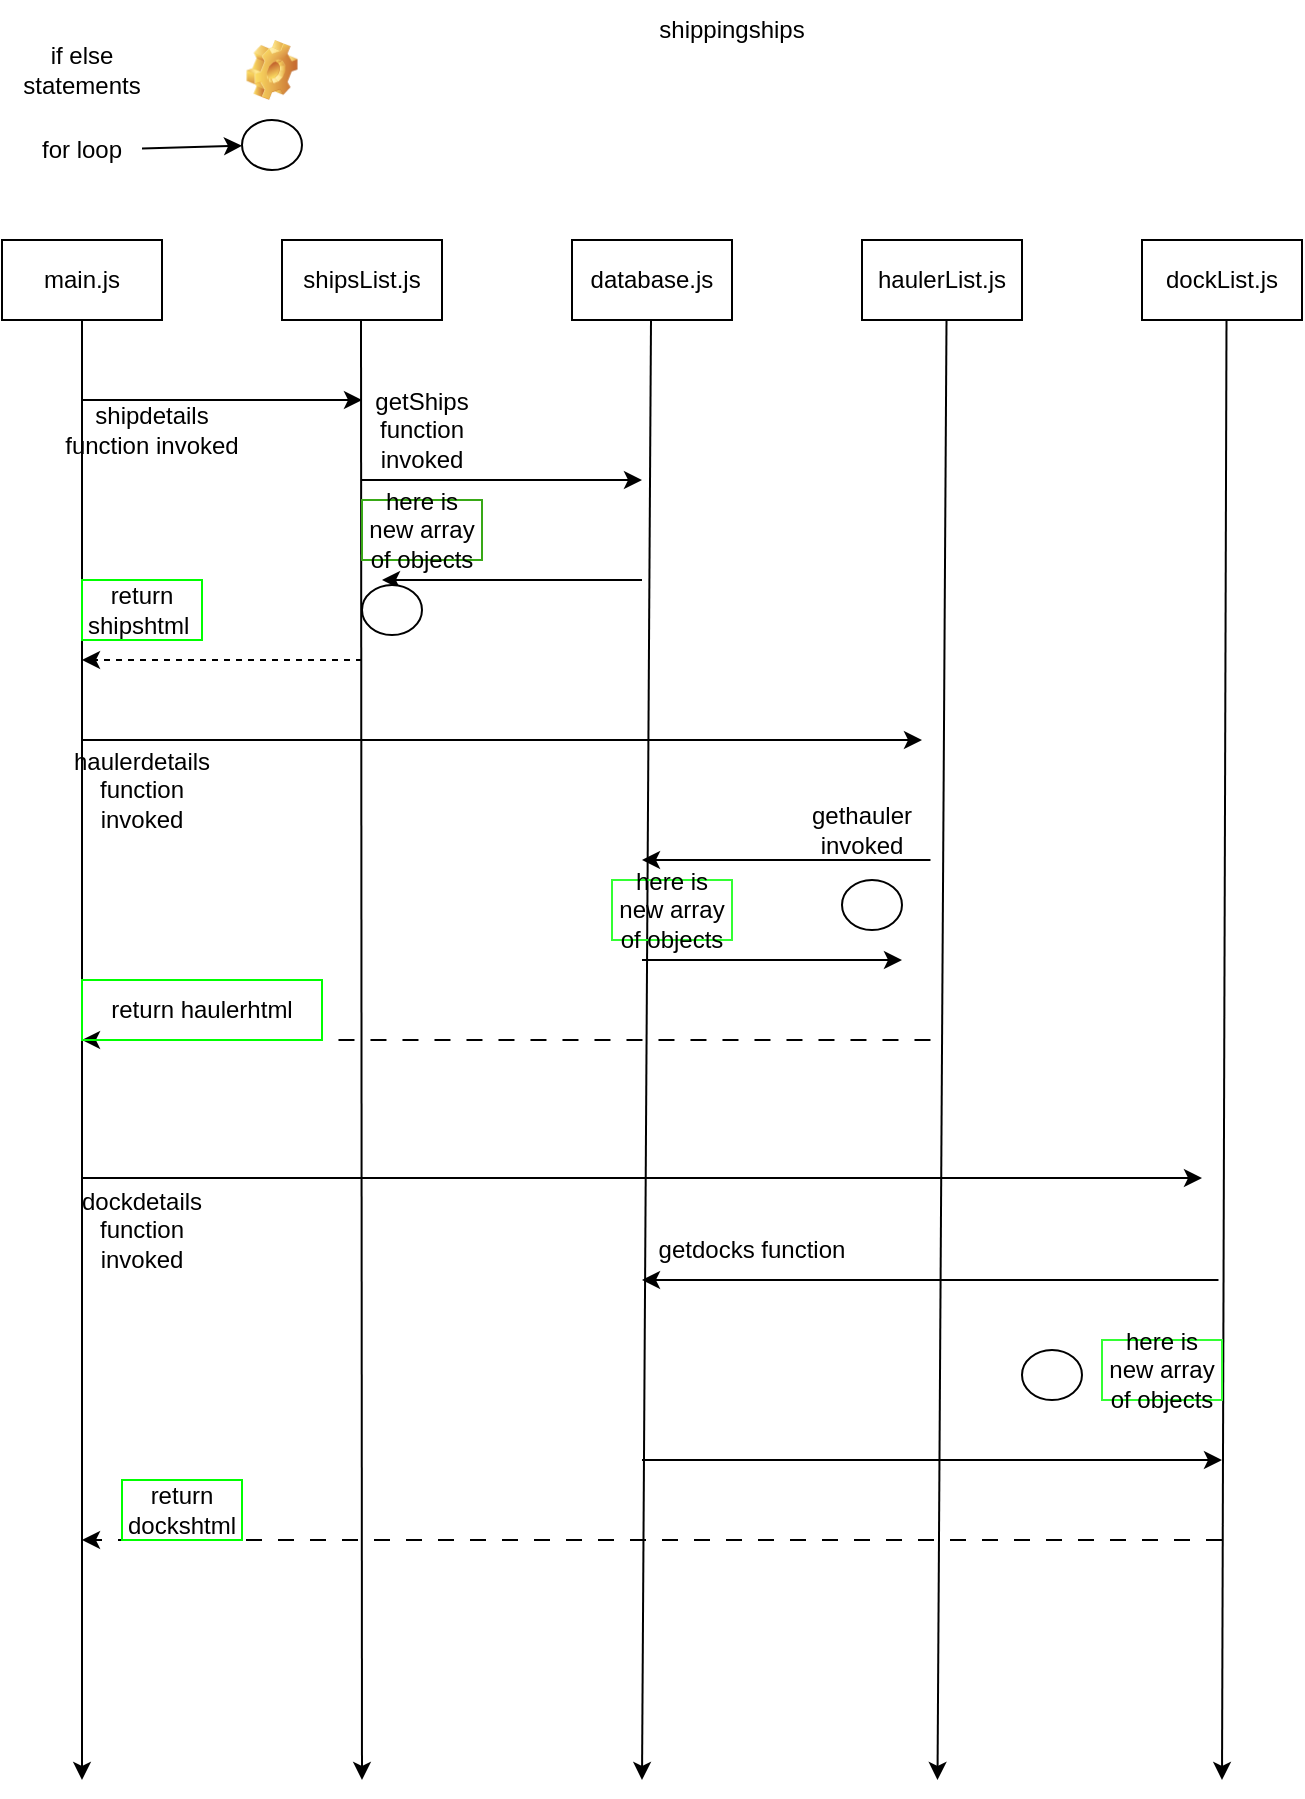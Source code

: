 <mxfile>
    <diagram id="E1Xb7vM7BcAtMzEZA3YE" name="Page-1">
        <mxGraphModel dx="662" dy="1580" grid="1" gridSize="10" guides="1" tooltips="1" connect="1" arrows="1" fold="1" page="1" pageScale="1" pageWidth="850" pageHeight="1100" math="0" shadow="0">
            <root>
                <mxCell id="0"/>
                <mxCell id="1" parent="0"/>
                <mxCell id="2" value="main.js" style="whiteSpace=wrap;html=1;" vertex="1" parent="1">
                    <mxGeometry x="60" y="80" width="80" height="40" as="geometry"/>
                </mxCell>
                <mxCell id="3" value="shippingships" style="text;strokeColor=none;align=center;fillColor=none;html=1;verticalAlign=middle;whiteSpace=wrap;rounded=0;" vertex="1" parent="1">
                    <mxGeometry x="395" y="-40" width="60" height="30" as="geometry"/>
                </mxCell>
                <mxCell id="4" value="shipsList.js" style="whiteSpace=wrap;html=1;" vertex="1" parent="1">
                    <mxGeometry x="200" y="80" width="80" height="40" as="geometry"/>
                </mxCell>
                <mxCell id="5" value="database.js" style="whiteSpace=wrap;html=1;" vertex="1" parent="1">
                    <mxGeometry x="345" y="80" width="80" height="40" as="geometry"/>
                </mxCell>
                <mxCell id="6" value="haulerList.js" style="whiteSpace=wrap;html=1;" vertex="1" parent="1">
                    <mxGeometry x="490" y="80" width="80" height="40" as="geometry"/>
                </mxCell>
                <mxCell id="7" value="dockList.js" style="whiteSpace=wrap;html=1;" vertex="1" parent="1">
                    <mxGeometry x="630" y="80" width="80" height="40" as="geometry"/>
                </mxCell>
                <mxCell id="8" value="" style="endArrow=classic;html=1;fontSize=19;fontColor=#124A18;exitX=0.5;exitY=1;exitDx=0;exitDy=0;" edge="1" parent="1" source="2">
                    <mxGeometry relative="1" as="geometry">
                        <mxPoint x="528.24" y="250" as="sourcePoint"/>
                        <mxPoint x="100" y="850" as="targetPoint"/>
                    </mxGeometry>
                </mxCell>
                <mxCell id="9" value="" style="endArrow=classic;html=1;fontSize=19;fontColor=#124A18;exitX=0.5;exitY=1;exitDx=0;exitDy=0;" edge="1" parent="1">
                    <mxGeometry relative="1" as="geometry">
                        <mxPoint x="239.5" y="120" as="sourcePoint"/>
                        <mxPoint x="240" y="850" as="targetPoint"/>
                    </mxGeometry>
                </mxCell>
                <mxCell id="10" value="" style="endArrow=classic;html=1;fontSize=19;fontColor=#124A18;exitX=0.5;exitY=1;exitDx=0;exitDy=0;" edge="1" parent="1">
                    <mxGeometry relative="1" as="geometry">
                        <mxPoint x="384.5" y="120" as="sourcePoint"/>
                        <mxPoint x="380" y="850" as="targetPoint"/>
                    </mxGeometry>
                </mxCell>
                <mxCell id="11" value="" style="endArrow=classic;html=1;fontSize=19;fontColor=#124A18;exitX=0.5;exitY=1;exitDx=0;exitDy=0;" edge="1" parent="1">
                    <mxGeometry relative="1" as="geometry">
                        <mxPoint x="532.25" y="120" as="sourcePoint"/>
                        <mxPoint x="527.75" y="850" as="targetPoint"/>
                    </mxGeometry>
                </mxCell>
                <mxCell id="12" value="" style="endArrow=classic;html=1;fontSize=19;fontColor=#124A18;exitX=0.5;exitY=1;exitDx=0;exitDy=0;" edge="1" parent="1">
                    <mxGeometry relative="1" as="geometry">
                        <mxPoint x="672.25" y="120" as="sourcePoint"/>
                        <mxPoint x="670" y="850" as="targetPoint"/>
                    </mxGeometry>
                </mxCell>
                <mxCell id="13" value="" style="endArrow=classic;html=1;fontSize=19;fontColor=#124A18;" edge="1" parent="1">
                    <mxGeometry relative="1" as="geometry">
                        <mxPoint x="100" y="160" as="sourcePoint"/>
                        <mxPoint x="240" y="160" as="targetPoint"/>
                    </mxGeometry>
                </mxCell>
                <mxCell id="14" value="shipdetails function invoked" style="text;strokeColor=none;align=center;fillColor=none;html=1;verticalAlign=middle;whiteSpace=wrap;rounded=0;" vertex="1" parent="1">
                    <mxGeometry x="90" y="160" width="90" height="30" as="geometry"/>
                </mxCell>
                <mxCell id="15" value="" style="endArrow=classic;html=1;fontSize=19;fontColor=#124A18;" edge="1" parent="1">
                    <mxGeometry relative="1" as="geometry">
                        <mxPoint x="240" y="200" as="sourcePoint"/>
                        <mxPoint x="380" y="200" as="targetPoint"/>
                    </mxGeometry>
                </mxCell>
                <mxCell id="16" value="getShips function invoked" style="text;strokeColor=none;align=center;fillColor=none;html=1;verticalAlign=middle;whiteSpace=wrap;rounded=0;" vertex="1" parent="1">
                    <mxGeometry x="240" y="160" width="60" height="30" as="geometry"/>
                </mxCell>
                <mxCell id="19" value="" style="endArrow=classic;html=1;fontSize=19;fontColor=#124A18;" edge="1" parent="1">
                    <mxGeometry relative="1" as="geometry">
                        <mxPoint x="380" y="250" as="sourcePoint"/>
                        <mxPoint x="250" y="250" as="targetPoint"/>
                    </mxGeometry>
                </mxCell>
                <mxCell id="20" value="here is new array of objects" style="text;strokeColor=#38A816;align=center;fillColor=none;html=1;verticalAlign=middle;whiteSpace=wrap;rounded=0;" vertex="1" parent="1">
                    <mxGeometry x="240" y="210" width="60" height="30" as="geometry"/>
                </mxCell>
                <mxCell id="21" value="" style="endArrow=classic;html=1;fontSize=19;fontColor=#124A18;" edge="1" parent="1">
                    <mxGeometry relative="1" as="geometry">
                        <mxPoint x="100" y="330" as="sourcePoint"/>
                        <mxPoint x="520" y="330" as="targetPoint"/>
                    </mxGeometry>
                </mxCell>
                <mxCell id="23" value="" style="endArrow=classic;html=1;fontSize=19;fontColor=#124A18;" edge="1" parent="1">
                    <mxGeometry relative="1" as="geometry">
                        <mxPoint x="524.24" y="390" as="sourcePoint"/>
                        <mxPoint x="380" y="390" as="targetPoint"/>
                    </mxGeometry>
                </mxCell>
                <mxCell id="24" value="gethauler invoked" style="text;strokeColor=none;align=center;fillColor=none;html=1;verticalAlign=middle;whiteSpace=wrap;rounded=0;" vertex="1" parent="1">
                    <mxGeometry x="460" y="360" width="60" height="30" as="geometry"/>
                </mxCell>
                <mxCell id="25" value="" style="endArrow=classic;html=1;fontSize=19;fontColor=#124A18;" edge="1" parent="1">
                    <mxGeometry relative="1" as="geometry">
                        <mxPoint x="380" y="440" as="sourcePoint"/>
                        <mxPoint x="510" y="440" as="targetPoint"/>
                    </mxGeometry>
                </mxCell>
                <mxCell id="26" value="here is new array of objects" style="text;strokeColor=#33FF33;align=center;fillColor=none;html=1;verticalAlign=middle;whiteSpace=wrap;rounded=0;" vertex="1" parent="1">
                    <mxGeometry x="365" y="400" width="60" height="30" as="geometry"/>
                </mxCell>
                <mxCell id="29" value="" style="edgeStyle=none;html=1;" edge="1" parent="1" source="27" target="28">
                    <mxGeometry relative="1" as="geometry"/>
                </mxCell>
                <mxCell id="27" value="for loop" style="text;strokeColor=none;align=center;fillColor=none;html=1;verticalAlign=middle;whiteSpace=wrap;rounded=0;" vertex="1" parent="1">
                    <mxGeometry x="70" y="20" width="60" height="30" as="geometry"/>
                </mxCell>
                <mxCell id="28" value="" style="ellipse;whiteSpace=wrap;html=1;" vertex="1" parent="1">
                    <mxGeometry x="180" y="20" width="30" height="25" as="geometry"/>
                </mxCell>
                <mxCell id="30" value="if else statements" style="text;strokeColor=none;align=center;fillColor=none;html=1;verticalAlign=middle;whiteSpace=wrap;rounded=0;" vertex="1" parent="1">
                    <mxGeometry x="70" y="-20" width="60" height="30" as="geometry"/>
                </mxCell>
                <mxCell id="31" value="" style="image;html=1;image=img/lib/clip_art/general/Gear_128x128.png" vertex="1" parent="1">
                    <mxGeometry x="155" y="-20" width="80" height="30" as="geometry"/>
                </mxCell>
                <mxCell id="32" value="" style="endArrow=classic;html=1;fontSize=19;fontColor=#124A18;dashed=1;" edge="1" parent="1">
                    <mxGeometry relative="1" as="geometry">
                        <mxPoint x="240" y="290" as="sourcePoint"/>
                        <mxPoint x="100" y="290" as="targetPoint"/>
                    </mxGeometry>
                </mxCell>
                <mxCell id="34" value="return shipshtml&amp;nbsp;" style="text;strokeColor=#00FF00;align=center;fillColor=none;html=1;verticalAlign=middle;whiteSpace=wrap;rounded=0;" vertex="1" parent="1">
                    <mxGeometry x="100" y="250" width="60" height="30" as="geometry"/>
                </mxCell>
                <mxCell id="35" value="" style="ellipse;whiteSpace=wrap;html=1;" vertex="1" parent="1">
                    <mxGeometry x="240" y="252.5" width="30" height="25" as="geometry"/>
                </mxCell>
                <mxCell id="37" value="haulerdetails function invoked" style="text;strokeColor=none;align=center;fillColor=none;html=1;verticalAlign=middle;whiteSpace=wrap;rounded=0;" vertex="1" parent="1">
                    <mxGeometry x="100" y="340" width="60" height="30" as="geometry"/>
                </mxCell>
                <mxCell id="38" value="" style="ellipse;whiteSpace=wrap;html=1;" vertex="1" parent="1">
                    <mxGeometry x="480" y="400" width="30" height="25" as="geometry"/>
                </mxCell>
                <mxCell id="39" value="" style="endArrow=classic;html=1;fontSize=19;fontColor=#124A18;dashed=1;dashPattern=8 8;" edge="1" parent="1">
                    <mxGeometry relative="1" as="geometry">
                        <mxPoint x="524.24" y="480" as="sourcePoint"/>
                        <mxPoint x="100" y="480" as="targetPoint"/>
                    </mxGeometry>
                </mxCell>
                <mxCell id="41" value="return haulerhtml" style="text;strokeColor=#00FF00;align=center;fillColor=none;html=1;verticalAlign=middle;whiteSpace=wrap;rounded=0;" vertex="1" parent="1">
                    <mxGeometry x="100" y="450" width="120" height="30" as="geometry"/>
                </mxCell>
                <mxCell id="42" value="" style="endArrow=classic;html=1;fontSize=19;fontColor=#124A18;" edge="1" parent="1">
                    <mxGeometry relative="1" as="geometry">
                        <mxPoint x="100" y="549" as="sourcePoint"/>
                        <mxPoint x="660" y="549" as="targetPoint"/>
                    </mxGeometry>
                </mxCell>
                <mxCell id="43" value="dockdetails function invoked" style="text;strokeColor=none;align=center;fillColor=none;html=1;verticalAlign=middle;whiteSpace=wrap;rounded=0;" vertex="1" parent="1">
                    <mxGeometry x="100" y="560" width="60" height="30" as="geometry"/>
                </mxCell>
                <mxCell id="44" value="" style="endArrow=classic;html=1;fontSize=19;fontColor=#124A18;" edge="1" parent="1">
                    <mxGeometry relative="1" as="geometry">
                        <mxPoint x="668.24" y="600" as="sourcePoint"/>
                        <mxPoint x="380" y="600" as="targetPoint"/>
                    </mxGeometry>
                </mxCell>
                <mxCell id="45" value="getdocks function" style="text;strokeColor=none;align=center;fillColor=none;html=1;verticalAlign=middle;whiteSpace=wrap;rounded=0;" vertex="1" parent="1">
                    <mxGeometry x="380" y="570" width="110" height="30" as="geometry"/>
                </mxCell>
                <mxCell id="46" value="here is new array of objects" style="text;strokeColor=#33FF33;align=center;fillColor=none;html=1;verticalAlign=middle;whiteSpace=wrap;rounded=0;" vertex="1" parent="1">
                    <mxGeometry x="610" y="630" width="60" height="30" as="geometry"/>
                </mxCell>
                <mxCell id="47" value="" style="endArrow=classic;html=1;fontSize=19;fontColor=#124A18;" edge="1" parent="1">
                    <mxGeometry relative="1" as="geometry">
                        <mxPoint x="380" y="690" as="sourcePoint"/>
                        <mxPoint x="670" y="690" as="targetPoint"/>
                    </mxGeometry>
                </mxCell>
                <mxCell id="48" value="" style="endArrow=classic;html=1;fontSize=19;fontColor=#124A18;dashed=1;dashPattern=8 8;" edge="1" parent="1">
                    <mxGeometry relative="1" as="geometry">
                        <mxPoint x="670" y="730" as="sourcePoint"/>
                        <mxPoint x="100" y="730" as="targetPoint"/>
                    </mxGeometry>
                </mxCell>
                <mxCell id="49" value="return dockshtml" style="text;strokeColor=#00FF00;align=center;fillColor=none;html=1;verticalAlign=middle;whiteSpace=wrap;rounded=0;" vertex="1" parent="1">
                    <mxGeometry x="120" y="700" width="60" height="30" as="geometry"/>
                </mxCell>
                <mxCell id="50" value="" style="ellipse;whiteSpace=wrap;html=1;" vertex="1" parent="1">
                    <mxGeometry x="570" y="635" width="30" height="25" as="geometry"/>
                </mxCell>
            </root>
        </mxGraphModel>
    </diagram>
</mxfile>